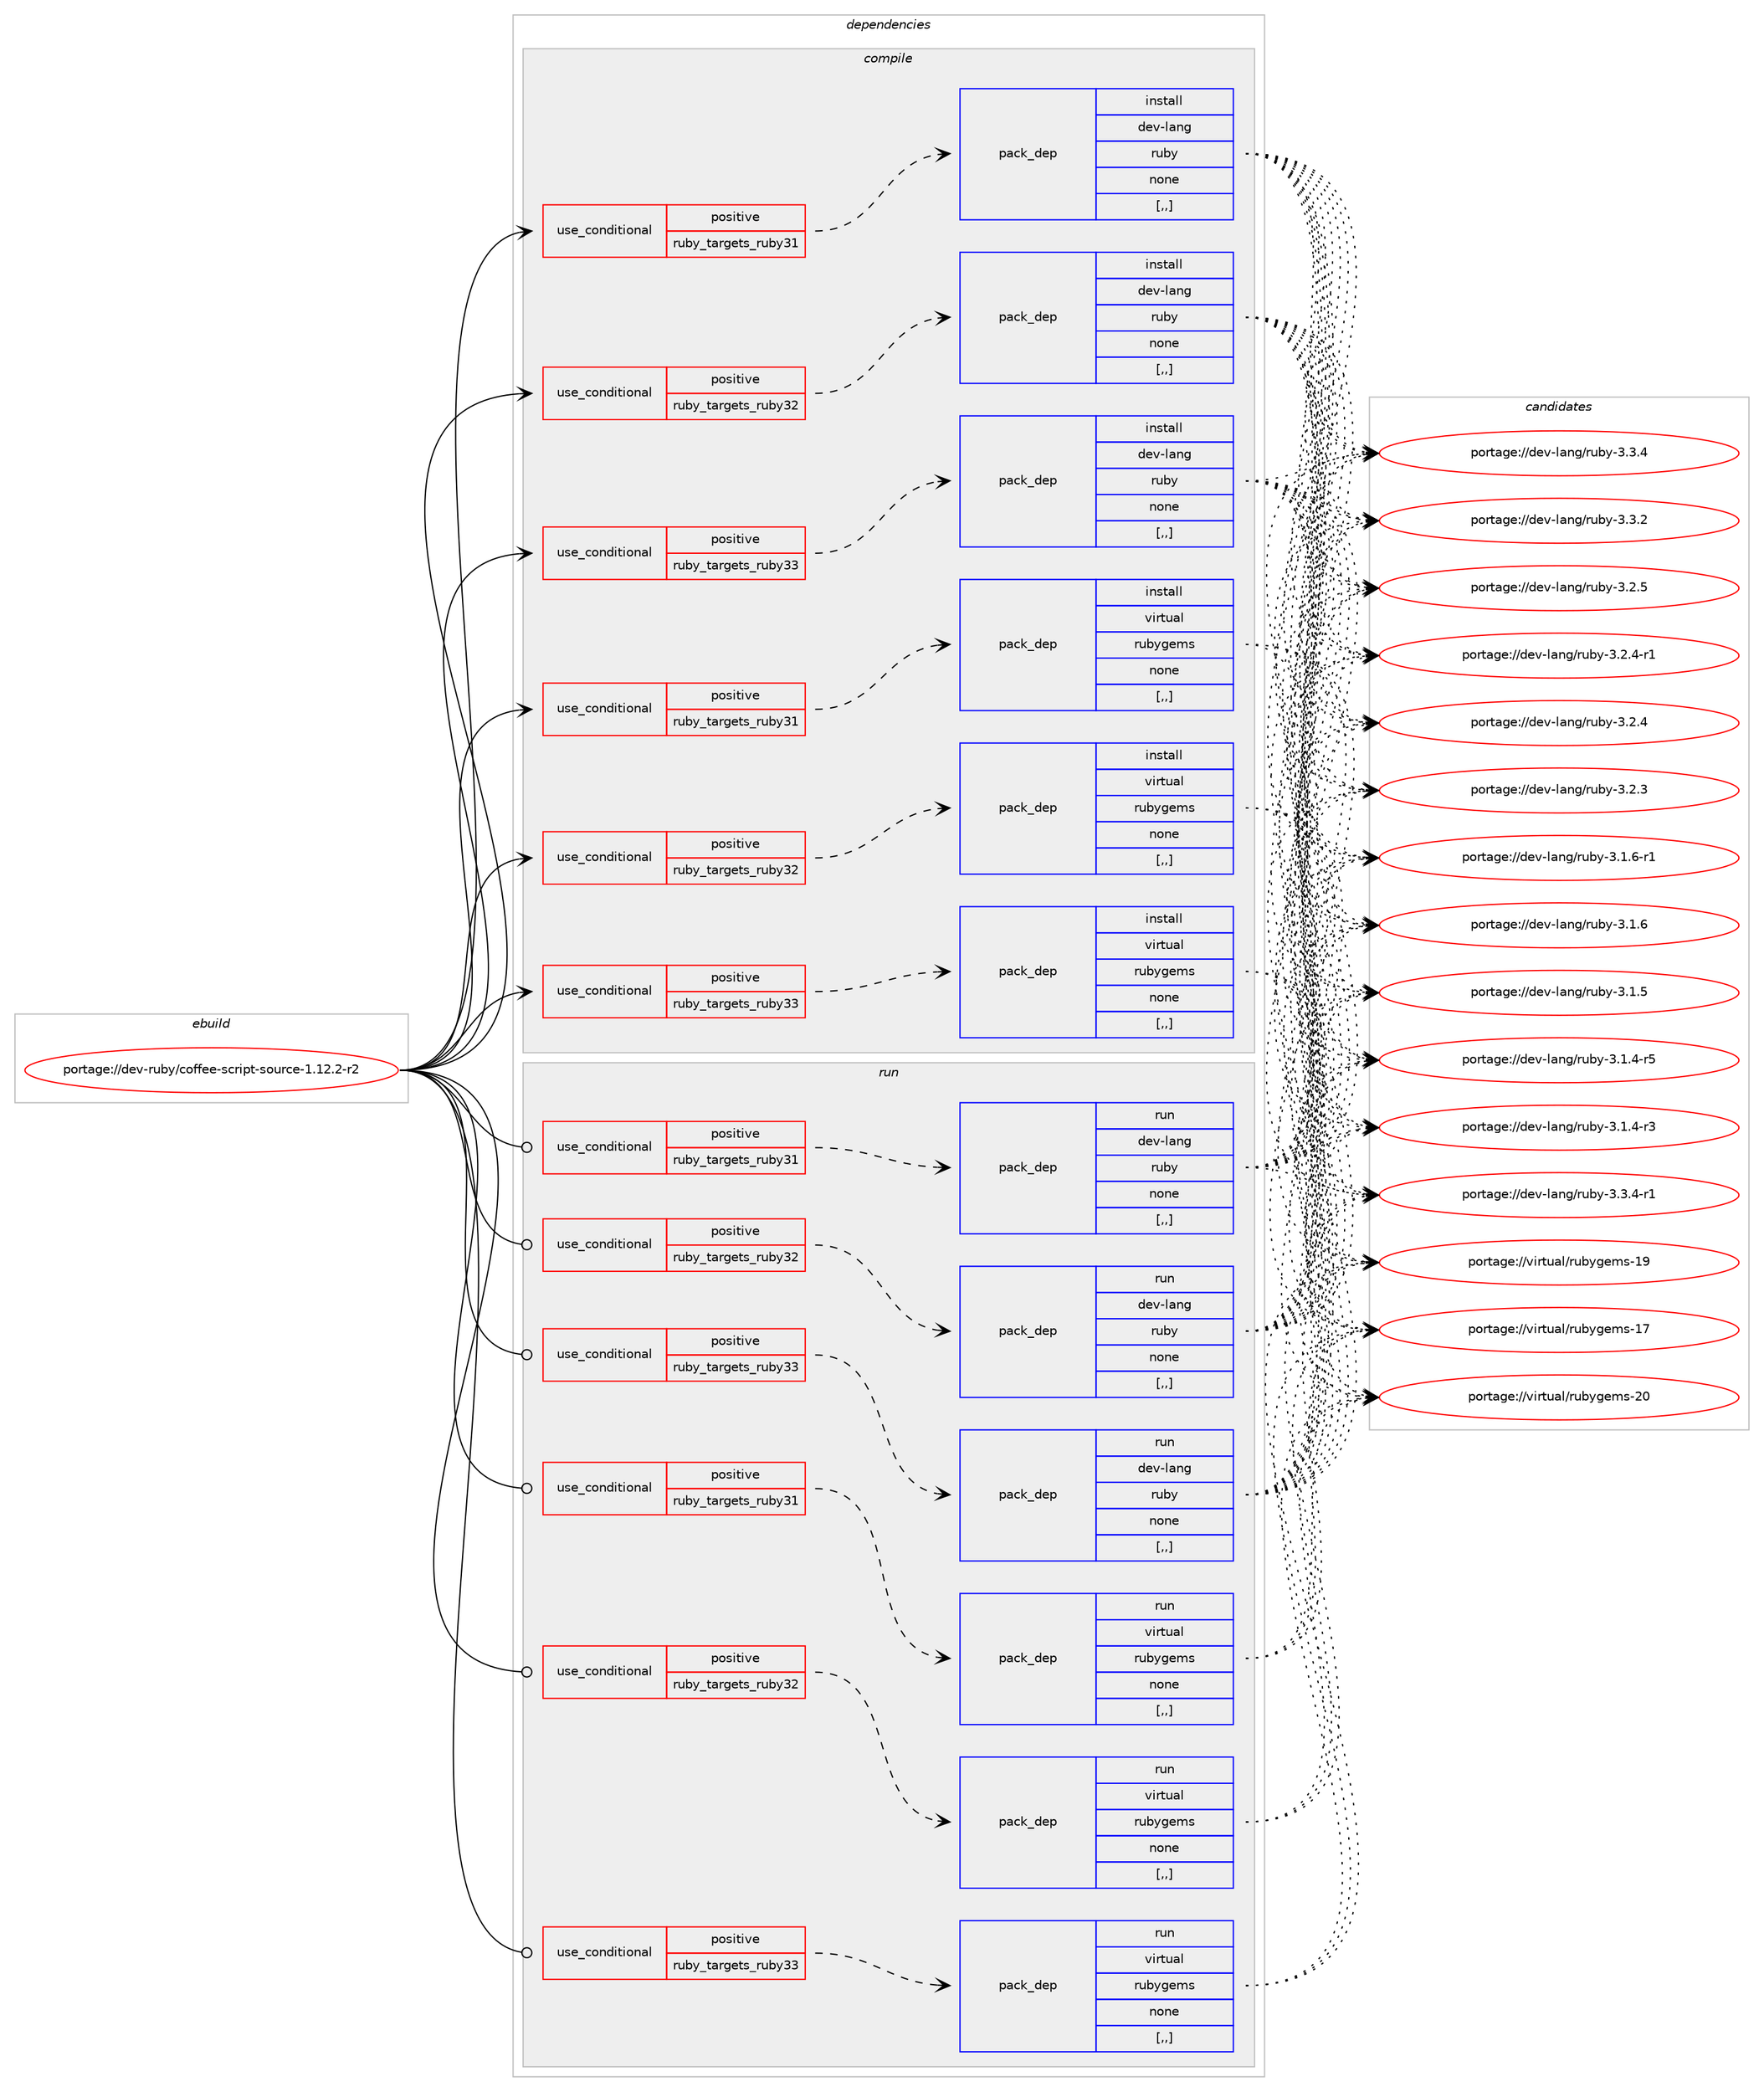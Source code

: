 digraph prolog {

# *************
# Graph options
# *************

newrank=true;
concentrate=true;
compound=true;
graph [rankdir=LR,fontname=Helvetica,fontsize=10,ranksep=1.5];#, ranksep=2.5, nodesep=0.2];
edge  [arrowhead=vee];
node  [fontname=Helvetica,fontsize=10];

# **********
# The ebuild
# **********

subgraph cluster_leftcol {
color=gray;
label=<<i>ebuild</i>>;
id [label="portage://dev-ruby/coffee-script-source-1.12.2-r2", color=red, width=4, href="../dev-ruby/coffee-script-source-1.12.2-r2.svg"];
}

# ****************
# The dependencies
# ****************

subgraph cluster_midcol {
color=gray;
label=<<i>dependencies</i>>;
subgraph cluster_compile {
fillcolor="#eeeeee";
style=filled;
label=<<i>compile</i>>;
subgraph cond45768 {
dependency179555 [label=<<TABLE BORDER="0" CELLBORDER="1" CELLSPACING="0" CELLPADDING="4"><TR><TD ROWSPAN="3" CELLPADDING="10">use_conditional</TD></TR><TR><TD>positive</TD></TR><TR><TD>ruby_targets_ruby31</TD></TR></TABLE>>, shape=none, color=red];
subgraph pack132494 {
dependency179556 [label=<<TABLE BORDER="0" CELLBORDER="1" CELLSPACING="0" CELLPADDING="4" WIDTH="220"><TR><TD ROWSPAN="6" CELLPADDING="30">pack_dep</TD></TR><TR><TD WIDTH="110">install</TD></TR><TR><TD>dev-lang</TD></TR><TR><TD>ruby</TD></TR><TR><TD>none</TD></TR><TR><TD>[,,]</TD></TR></TABLE>>, shape=none, color=blue];
}
dependency179555:e -> dependency179556:w [weight=20,style="dashed",arrowhead="vee"];
}
id:e -> dependency179555:w [weight=20,style="solid",arrowhead="vee"];
subgraph cond45769 {
dependency179557 [label=<<TABLE BORDER="0" CELLBORDER="1" CELLSPACING="0" CELLPADDING="4"><TR><TD ROWSPAN="3" CELLPADDING="10">use_conditional</TD></TR><TR><TD>positive</TD></TR><TR><TD>ruby_targets_ruby31</TD></TR></TABLE>>, shape=none, color=red];
subgraph pack132495 {
dependency179558 [label=<<TABLE BORDER="0" CELLBORDER="1" CELLSPACING="0" CELLPADDING="4" WIDTH="220"><TR><TD ROWSPAN="6" CELLPADDING="30">pack_dep</TD></TR><TR><TD WIDTH="110">install</TD></TR><TR><TD>virtual</TD></TR><TR><TD>rubygems</TD></TR><TR><TD>none</TD></TR><TR><TD>[,,]</TD></TR></TABLE>>, shape=none, color=blue];
}
dependency179557:e -> dependency179558:w [weight=20,style="dashed",arrowhead="vee"];
}
id:e -> dependency179557:w [weight=20,style="solid",arrowhead="vee"];
subgraph cond45770 {
dependency179559 [label=<<TABLE BORDER="0" CELLBORDER="1" CELLSPACING="0" CELLPADDING="4"><TR><TD ROWSPAN="3" CELLPADDING="10">use_conditional</TD></TR><TR><TD>positive</TD></TR><TR><TD>ruby_targets_ruby32</TD></TR></TABLE>>, shape=none, color=red];
subgraph pack132496 {
dependency179560 [label=<<TABLE BORDER="0" CELLBORDER="1" CELLSPACING="0" CELLPADDING="4" WIDTH="220"><TR><TD ROWSPAN="6" CELLPADDING="30">pack_dep</TD></TR><TR><TD WIDTH="110">install</TD></TR><TR><TD>dev-lang</TD></TR><TR><TD>ruby</TD></TR><TR><TD>none</TD></TR><TR><TD>[,,]</TD></TR></TABLE>>, shape=none, color=blue];
}
dependency179559:e -> dependency179560:w [weight=20,style="dashed",arrowhead="vee"];
}
id:e -> dependency179559:w [weight=20,style="solid",arrowhead="vee"];
subgraph cond45771 {
dependency179561 [label=<<TABLE BORDER="0" CELLBORDER="1" CELLSPACING="0" CELLPADDING="4"><TR><TD ROWSPAN="3" CELLPADDING="10">use_conditional</TD></TR><TR><TD>positive</TD></TR><TR><TD>ruby_targets_ruby32</TD></TR></TABLE>>, shape=none, color=red];
subgraph pack132497 {
dependency179562 [label=<<TABLE BORDER="0" CELLBORDER="1" CELLSPACING="0" CELLPADDING="4" WIDTH="220"><TR><TD ROWSPAN="6" CELLPADDING="30">pack_dep</TD></TR><TR><TD WIDTH="110">install</TD></TR><TR><TD>virtual</TD></TR><TR><TD>rubygems</TD></TR><TR><TD>none</TD></TR><TR><TD>[,,]</TD></TR></TABLE>>, shape=none, color=blue];
}
dependency179561:e -> dependency179562:w [weight=20,style="dashed",arrowhead="vee"];
}
id:e -> dependency179561:w [weight=20,style="solid",arrowhead="vee"];
subgraph cond45772 {
dependency179563 [label=<<TABLE BORDER="0" CELLBORDER="1" CELLSPACING="0" CELLPADDING="4"><TR><TD ROWSPAN="3" CELLPADDING="10">use_conditional</TD></TR><TR><TD>positive</TD></TR><TR><TD>ruby_targets_ruby33</TD></TR></TABLE>>, shape=none, color=red];
subgraph pack132498 {
dependency179564 [label=<<TABLE BORDER="0" CELLBORDER="1" CELLSPACING="0" CELLPADDING="4" WIDTH="220"><TR><TD ROWSPAN="6" CELLPADDING="30">pack_dep</TD></TR><TR><TD WIDTH="110">install</TD></TR><TR><TD>dev-lang</TD></TR><TR><TD>ruby</TD></TR><TR><TD>none</TD></TR><TR><TD>[,,]</TD></TR></TABLE>>, shape=none, color=blue];
}
dependency179563:e -> dependency179564:w [weight=20,style="dashed",arrowhead="vee"];
}
id:e -> dependency179563:w [weight=20,style="solid",arrowhead="vee"];
subgraph cond45773 {
dependency179565 [label=<<TABLE BORDER="0" CELLBORDER="1" CELLSPACING="0" CELLPADDING="4"><TR><TD ROWSPAN="3" CELLPADDING="10">use_conditional</TD></TR><TR><TD>positive</TD></TR><TR><TD>ruby_targets_ruby33</TD></TR></TABLE>>, shape=none, color=red];
subgraph pack132499 {
dependency179566 [label=<<TABLE BORDER="0" CELLBORDER="1" CELLSPACING="0" CELLPADDING="4" WIDTH="220"><TR><TD ROWSPAN="6" CELLPADDING="30">pack_dep</TD></TR><TR><TD WIDTH="110">install</TD></TR><TR><TD>virtual</TD></TR><TR><TD>rubygems</TD></TR><TR><TD>none</TD></TR><TR><TD>[,,]</TD></TR></TABLE>>, shape=none, color=blue];
}
dependency179565:e -> dependency179566:w [weight=20,style="dashed",arrowhead="vee"];
}
id:e -> dependency179565:w [weight=20,style="solid",arrowhead="vee"];
}
subgraph cluster_compileandrun {
fillcolor="#eeeeee";
style=filled;
label=<<i>compile and run</i>>;
}
subgraph cluster_run {
fillcolor="#eeeeee";
style=filled;
label=<<i>run</i>>;
subgraph cond45774 {
dependency179567 [label=<<TABLE BORDER="0" CELLBORDER="1" CELLSPACING="0" CELLPADDING="4"><TR><TD ROWSPAN="3" CELLPADDING="10">use_conditional</TD></TR><TR><TD>positive</TD></TR><TR><TD>ruby_targets_ruby31</TD></TR></TABLE>>, shape=none, color=red];
subgraph pack132500 {
dependency179568 [label=<<TABLE BORDER="0" CELLBORDER="1" CELLSPACING="0" CELLPADDING="4" WIDTH="220"><TR><TD ROWSPAN="6" CELLPADDING="30">pack_dep</TD></TR><TR><TD WIDTH="110">run</TD></TR><TR><TD>dev-lang</TD></TR><TR><TD>ruby</TD></TR><TR><TD>none</TD></TR><TR><TD>[,,]</TD></TR></TABLE>>, shape=none, color=blue];
}
dependency179567:e -> dependency179568:w [weight=20,style="dashed",arrowhead="vee"];
}
id:e -> dependency179567:w [weight=20,style="solid",arrowhead="odot"];
subgraph cond45775 {
dependency179569 [label=<<TABLE BORDER="0" CELLBORDER="1" CELLSPACING="0" CELLPADDING="4"><TR><TD ROWSPAN="3" CELLPADDING="10">use_conditional</TD></TR><TR><TD>positive</TD></TR><TR><TD>ruby_targets_ruby31</TD></TR></TABLE>>, shape=none, color=red];
subgraph pack132501 {
dependency179570 [label=<<TABLE BORDER="0" CELLBORDER="1" CELLSPACING="0" CELLPADDING="4" WIDTH="220"><TR><TD ROWSPAN="6" CELLPADDING="30">pack_dep</TD></TR><TR><TD WIDTH="110">run</TD></TR><TR><TD>virtual</TD></TR><TR><TD>rubygems</TD></TR><TR><TD>none</TD></TR><TR><TD>[,,]</TD></TR></TABLE>>, shape=none, color=blue];
}
dependency179569:e -> dependency179570:w [weight=20,style="dashed",arrowhead="vee"];
}
id:e -> dependency179569:w [weight=20,style="solid",arrowhead="odot"];
subgraph cond45776 {
dependency179571 [label=<<TABLE BORDER="0" CELLBORDER="1" CELLSPACING="0" CELLPADDING="4"><TR><TD ROWSPAN="3" CELLPADDING="10">use_conditional</TD></TR><TR><TD>positive</TD></TR><TR><TD>ruby_targets_ruby32</TD></TR></TABLE>>, shape=none, color=red];
subgraph pack132502 {
dependency179572 [label=<<TABLE BORDER="0" CELLBORDER="1" CELLSPACING="0" CELLPADDING="4" WIDTH="220"><TR><TD ROWSPAN="6" CELLPADDING="30">pack_dep</TD></TR><TR><TD WIDTH="110">run</TD></TR><TR><TD>dev-lang</TD></TR><TR><TD>ruby</TD></TR><TR><TD>none</TD></TR><TR><TD>[,,]</TD></TR></TABLE>>, shape=none, color=blue];
}
dependency179571:e -> dependency179572:w [weight=20,style="dashed",arrowhead="vee"];
}
id:e -> dependency179571:w [weight=20,style="solid",arrowhead="odot"];
subgraph cond45777 {
dependency179573 [label=<<TABLE BORDER="0" CELLBORDER="1" CELLSPACING="0" CELLPADDING="4"><TR><TD ROWSPAN="3" CELLPADDING="10">use_conditional</TD></TR><TR><TD>positive</TD></TR><TR><TD>ruby_targets_ruby32</TD></TR></TABLE>>, shape=none, color=red];
subgraph pack132503 {
dependency179574 [label=<<TABLE BORDER="0" CELLBORDER="1" CELLSPACING="0" CELLPADDING="4" WIDTH="220"><TR><TD ROWSPAN="6" CELLPADDING="30">pack_dep</TD></TR><TR><TD WIDTH="110">run</TD></TR><TR><TD>virtual</TD></TR><TR><TD>rubygems</TD></TR><TR><TD>none</TD></TR><TR><TD>[,,]</TD></TR></TABLE>>, shape=none, color=blue];
}
dependency179573:e -> dependency179574:w [weight=20,style="dashed",arrowhead="vee"];
}
id:e -> dependency179573:w [weight=20,style="solid",arrowhead="odot"];
subgraph cond45778 {
dependency179575 [label=<<TABLE BORDER="0" CELLBORDER="1" CELLSPACING="0" CELLPADDING="4"><TR><TD ROWSPAN="3" CELLPADDING="10">use_conditional</TD></TR><TR><TD>positive</TD></TR><TR><TD>ruby_targets_ruby33</TD></TR></TABLE>>, shape=none, color=red];
subgraph pack132504 {
dependency179576 [label=<<TABLE BORDER="0" CELLBORDER="1" CELLSPACING="0" CELLPADDING="4" WIDTH="220"><TR><TD ROWSPAN="6" CELLPADDING="30">pack_dep</TD></TR><TR><TD WIDTH="110">run</TD></TR><TR><TD>dev-lang</TD></TR><TR><TD>ruby</TD></TR><TR><TD>none</TD></TR><TR><TD>[,,]</TD></TR></TABLE>>, shape=none, color=blue];
}
dependency179575:e -> dependency179576:w [weight=20,style="dashed",arrowhead="vee"];
}
id:e -> dependency179575:w [weight=20,style="solid",arrowhead="odot"];
subgraph cond45779 {
dependency179577 [label=<<TABLE BORDER="0" CELLBORDER="1" CELLSPACING="0" CELLPADDING="4"><TR><TD ROWSPAN="3" CELLPADDING="10">use_conditional</TD></TR><TR><TD>positive</TD></TR><TR><TD>ruby_targets_ruby33</TD></TR></TABLE>>, shape=none, color=red];
subgraph pack132505 {
dependency179578 [label=<<TABLE BORDER="0" CELLBORDER="1" CELLSPACING="0" CELLPADDING="4" WIDTH="220"><TR><TD ROWSPAN="6" CELLPADDING="30">pack_dep</TD></TR><TR><TD WIDTH="110">run</TD></TR><TR><TD>virtual</TD></TR><TR><TD>rubygems</TD></TR><TR><TD>none</TD></TR><TR><TD>[,,]</TD></TR></TABLE>>, shape=none, color=blue];
}
dependency179577:e -> dependency179578:w [weight=20,style="dashed",arrowhead="vee"];
}
id:e -> dependency179577:w [weight=20,style="solid",arrowhead="odot"];
}
}

# **************
# The candidates
# **************

subgraph cluster_choices {
rank=same;
color=gray;
label=<<i>candidates</i>>;

subgraph choice132494 {
color=black;
nodesep=1;
choice100101118451089711010347114117981214551465146524511449 [label="portage://dev-lang/ruby-3.3.4-r1", color=red, width=4,href="../dev-lang/ruby-3.3.4-r1.svg"];
choice10010111845108971101034711411798121455146514652 [label="portage://dev-lang/ruby-3.3.4", color=red, width=4,href="../dev-lang/ruby-3.3.4.svg"];
choice10010111845108971101034711411798121455146514650 [label="portage://dev-lang/ruby-3.3.2", color=red, width=4,href="../dev-lang/ruby-3.3.2.svg"];
choice10010111845108971101034711411798121455146504653 [label="portage://dev-lang/ruby-3.2.5", color=red, width=4,href="../dev-lang/ruby-3.2.5.svg"];
choice100101118451089711010347114117981214551465046524511449 [label="portage://dev-lang/ruby-3.2.4-r1", color=red, width=4,href="../dev-lang/ruby-3.2.4-r1.svg"];
choice10010111845108971101034711411798121455146504652 [label="portage://dev-lang/ruby-3.2.4", color=red, width=4,href="../dev-lang/ruby-3.2.4.svg"];
choice10010111845108971101034711411798121455146504651 [label="portage://dev-lang/ruby-3.2.3", color=red, width=4,href="../dev-lang/ruby-3.2.3.svg"];
choice100101118451089711010347114117981214551464946544511449 [label="portage://dev-lang/ruby-3.1.6-r1", color=red, width=4,href="../dev-lang/ruby-3.1.6-r1.svg"];
choice10010111845108971101034711411798121455146494654 [label="portage://dev-lang/ruby-3.1.6", color=red, width=4,href="../dev-lang/ruby-3.1.6.svg"];
choice10010111845108971101034711411798121455146494653 [label="portage://dev-lang/ruby-3.1.5", color=red, width=4,href="../dev-lang/ruby-3.1.5.svg"];
choice100101118451089711010347114117981214551464946524511453 [label="portage://dev-lang/ruby-3.1.4-r5", color=red, width=4,href="../dev-lang/ruby-3.1.4-r5.svg"];
choice100101118451089711010347114117981214551464946524511451 [label="portage://dev-lang/ruby-3.1.4-r3", color=red, width=4,href="../dev-lang/ruby-3.1.4-r3.svg"];
dependency179556:e -> choice100101118451089711010347114117981214551465146524511449:w [style=dotted,weight="100"];
dependency179556:e -> choice10010111845108971101034711411798121455146514652:w [style=dotted,weight="100"];
dependency179556:e -> choice10010111845108971101034711411798121455146514650:w [style=dotted,weight="100"];
dependency179556:e -> choice10010111845108971101034711411798121455146504653:w [style=dotted,weight="100"];
dependency179556:e -> choice100101118451089711010347114117981214551465046524511449:w [style=dotted,weight="100"];
dependency179556:e -> choice10010111845108971101034711411798121455146504652:w [style=dotted,weight="100"];
dependency179556:e -> choice10010111845108971101034711411798121455146504651:w [style=dotted,weight="100"];
dependency179556:e -> choice100101118451089711010347114117981214551464946544511449:w [style=dotted,weight="100"];
dependency179556:e -> choice10010111845108971101034711411798121455146494654:w [style=dotted,weight="100"];
dependency179556:e -> choice10010111845108971101034711411798121455146494653:w [style=dotted,weight="100"];
dependency179556:e -> choice100101118451089711010347114117981214551464946524511453:w [style=dotted,weight="100"];
dependency179556:e -> choice100101118451089711010347114117981214551464946524511451:w [style=dotted,weight="100"];
}
subgraph choice132495 {
color=black;
nodesep=1;
choice118105114116117971084711411798121103101109115455048 [label="portage://virtual/rubygems-20", color=red, width=4,href="../virtual/rubygems-20.svg"];
choice118105114116117971084711411798121103101109115454957 [label="portage://virtual/rubygems-19", color=red, width=4,href="../virtual/rubygems-19.svg"];
choice118105114116117971084711411798121103101109115454955 [label="portage://virtual/rubygems-17", color=red, width=4,href="../virtual/rubygems-17.svg"];
dependency179558:e -> choice118105114116117971084711411798121103101109115455048:w [style=dotted,weight="100"];
dependency179558:e -> choice118105114116117971084711411798121103101109115454957:w [style=dotted,weight="100"];
dependency179558:e -> choice118105114116117971084711411798121103101109115454955:w [style=dotted,weight="100"];
}
subgraph choice132496 {
color=black;
nodesep=1;
choice100101118451089711010347114117981214551465146524511449 [label="portage://dev-lang/ruby-3.3.4-r1", color=red, width=4,href="../dev-lang/ruby-3.3.4-r1.svg"];
choice10010111845108971101034711411798121455146514652 [label="portage://dev-lang/ruby-3.3.4", color=red, width=4,href="../dev-lang/ruby-3.3.4.svg"];
choice10010111845108971101034711411798121455146514650 [label="portage://dev-lang/ruby-3.3.2", color=red, width=4,href="../dev-lang/ruby-3.3.2.svg"];
choice10010111845108971101034711411798121455146504653 [label="portage://dev-lang/ruby-3.2.5", color=red, width=4,href="../dev-lang/ruby-3.2.5.svg"];
choice100101118451089711010347114117981214551465046524511449 [label="portage://dev-lang/ruby-3.2.4-r1", color=red, width=4,href="../dev-lang/ruby-3.2.4-r1.svg"];
choice10010111845108971101034711411798121455146504652 [label="portage://dev-lang/ruby-3.2.4", color=red, width=4,href="../dev-lang/ruby-3.2.4.svg"];
choice10010111845108971101034711411798121455146504651 [label="portage://dev-lang/ruby-3.2.3", color=red, width=4,href="../dev-lang/ruby-3.2.3.svg"];
choice100101118451089711010347114117981214551464946544511449 [label="portage://dev-lang/ruby-3.1.6-r1", color=red, width=4,href="../dev-lang/ruby-3.1.6-r1.svg"];
choice10010111845108971101034711411798121455146494654 [label="portage://dev-lang/ruby-3.1.6", color=red, width=4,href="../dev-lang/ruby-3.1.6.svg"];
choice10010111845108971101034711411798121455146494653 [label="portage://dev-lang/ruby-3.1.5", color=red, width=4,href="../dev-lang/ruby-3.1.5.svg"];
choice100101118451089711010347114117981214551464946524511453 [label="portage://dev-lang/ruby-3.1.4-r5", color=red, width=4,href="../dev-lang/ruby-3.1.4-r5.svg"];
choice100101118451089711010347114117981214551464946524511451 [label="portage://dev-lang/ruby-3.1.4-r3", color=red, width=4,href="../dev-lang/ruby-3.1.4-r3.svg"];
dependency179560:e -> choice100101118451089711010347114117981214551465146524511449:w [style=dotted,weight="100"];
dependency179560:e -> choice10010111845108971101034711411798121455146514652:w [style=dotted,weight="100"];
dependency179560:e -> choice10010111845108971101034711411798121455146514650:w [style=dotted,weight="100"];
dependency179560:e -> choice10010111845108971101034711411798121455146504653:w [style=dotted,weight="100"];
dependency179560:e -> choice100101118451089711010347114117981214551465046524511449:w [style=dotted,weight="100"];
dependency179560:e -> choice10010111845108971101034711411798121455146504652:w [style=dotted,weight="100"];
dependency179560:e -> choice10010111845108971101034711411798121455146504651:w [style=dotted,weight="100"];
dependency179560:e -> choice100101118451089711010347114117981214551464946544511449:w [style=dotted,weight="100"];
dependency179560:e -> choice10010111845108971101034711411798121455146494654:w [style=dotted,weight="100"];
dependency179560:e -> choice10010111845108971101034711411798121455146494653:w [style=dotted,weight="100"];
dependency179560:e -> choice100101118451089711010347114117981214551464946524511453:w [style=dotted,weight="100"];
dependency179560:e -> choice100101118451089711010347114117981214551464946524511451:w [style=dotted,weight="100"];
}
subgraph choice132497 {
color=black;
nodesep=1;
choice118105114116117971084711411798121103101109115455048 [label="portage://virtual/rubygems-20", color=red, width=4,href="../virtual/rubygems-20.svg"];
choice118105114116117971084711411798121103101109115454957 [label="portage://virtual/rubygems-19", color=red, width=4,href="../virtual/rubygems-19.svg"];
choice118105114116117971084711411798121103101109115454955 [label="portage://virtual/rubygems-17", color=red, width=4,href="../virtual/rubygems-17.svg"];
dependency179562:e -> choice118105114116117971084711411798121103101109115455048:w [style=dotted,weight="100"];
dependency179562:e -> choice118105114116117971084711411798121103101109115454957:w [style=dotted,weight="100"];
dependency179562:e -> choice118105114116117971084711411798121103101109115454955:w [style=dotted,weight="100"];
}
subgraph choice132498 {
color=black;
nodesep=1;
choice100101118451089711010347114117981214551465146524511449 [label="portage://dev-lang/ruby-3.3.4-r1", color=red, width=4,href="../dev-lang/ruby-3.3.4-r1.svg"];
choice10010111845108971101034711411798121455146514652 [label="portage://dev-lang/ruby-3.3.4", color=red, width=4,href="../dev-lang/ruby-3.3.4.svg"];
choice10010111845108971101034711411798121455146514650 [label="portage://dev-lang/ruby-3.3.2", color=red, width=4,href="../dev-lang/ruby-3.3.2.svg"];
choice10010111845108971101034711411798121455146504653 [label="portage://dev-lang/ruby-3.2.5", color=red, width=4,href="../dev-lang/ruby-3.2.5.svg"];
choice100101118451089711010347114117981214551465046524511449 [label="portage://dev-lang/ruby-3.2.4-r1", color=red, width=4,href="../dev-lang/ruby-3.2.4-r1.svg"];
choice10010111845108971101034711411798121455146504652 [label="portage://dev-lang/ruby-3.2.4", color=red, width=4,href="../dev-lang/ruby-3.2.4.svg"];
choice10010111845108971101034711411798121455146504651 [label="portage://dev-lang/ruby-3.2.3", color=red, width=4,href="../dev-lang/ruby-3.2.3.svg"];
choice100101118451089711010347114117981214551464946544511449 [label="portage://dev-lang/ruby-3.1.6-r1", color=red, width=4,href="../dev-lang/ruby-3.1.6-r1.svg"];
choice10010111845108971101034711411798121455146494654 [label="portage://dev-lang/ruby-3.1.6", color=red, width=4,href="../dev-lang/ruby-3.1.6.svg"];
choice10010111845108971101034711411798121455146494653 [label="portage://dev-lang/ruby-3.1.5", color=red, width=4,href="../dev-lang/ruby-3.1.5.svg"];
choice100101118451089711010347114117981214551464946524511453 [label="portage://dev-lang/ruby-3.1.4-r5", color=red, width=4,href="../dev-lang/ruby-3.1.4-r5.svg"];
choice100101118451089711010347114117981214551464946524511451 [label="portage://dev-lang/ruby-3.1.4-r3", color=red, width=4,href="../dev-lang/ruby-3.1.4-r3.svg"];
dependency179564:e -> choice100101118451089711010347114117981214551465146524511449:w [style=dotted,weight="100"];
dependency179564:e -> choice10010111845108971101034711411798121455146514652:w [style=dotted,weight="100"];
dependency179564:e -> choice10010111845108971101034711411798121455146514650:w [style=dotted,weight="100"];
dependency179564:e -> choice10010111845108971101034711411798121455146504653:w [style=dotted,weight="100"];
dependency179564:e -> choice100101118451089711010347114117981214551465046524511449:w [style=dotted,weight="100"];
dependency179564:e -> choice10010111845108971101034711411798121455146504652:w [style=dotted,weight="100"];
dependency179564:e -> choice10010111845108971101034711411798121455146504651:w [style=dotted,weight="100"];
dependency179564:e -> choice100101118451089711010347114117981214551464946544511449:w [style=dotted,weight="100"];
dependency179564:e -> choice10010111845108971101034711411798121455146494654:w [style=dotted,weight="100"];
dependency179564:e -> choice10010111845108971101034711411798121455146494653:w [style=dotted,weight="100"];
dependency179564:e -> choice100101118451089711010347114117981214551464946524511453:w [style=dotted,weight="100"];
dependency179564:e -> choice100101118451089711010347114117981214551464946524511451:w [style=dotted,weight="100"];
}
subgraph choice132499 {
color=black;
nodesep=1;
choice118105114116117971084711411798121103101109115455048 [label="portage://virtual/rubygems-20", color=red, width=4,href="../virtual/rubygems-20.svg"];
choice118105114116117971084711411798121103101109115454957 [label="portage://virtual/rubygems-19", color=red, width=4,href="../virtual/rubygems-19.svg"];
choice118105114116117971084711411798121103101109115454955 [label="portage://virtual/rubygems-17", color=red, width=4,href="../virtual/rubygems-17.svg"];
dependency179566:e -> choice118105114116117971084711411798121103101109115455048:w [style=dotted,weight="100"];
dependency179566:e -> choice118105114116117971084711411798121103101109115454957:w [style=dotted,weight="100"];
dependency179566:e -> choice118105114116117971084711411798121103101109115454955:w [style=dotted,weight="100"];
}
subgraph choice132500 {
color=black;
nodesep=1;
choice100101118451089711010347114117981214551465146524511449 [label="portage://dev-lang/ruby-3.3.4-r1", color=red, width=4,href="../dev-lang/ruby-3.3.4-r1.svg"];
choice10010111845108971101034711411798121455146514652 [label="portage://dev-lang/ruby-3.3.4", color=red, width=4,href="../dev-lang/ruby-3.3.4.svg"];
choice10010111845108971101034711411798121455146514650 [label="portage://dev-lang/ruby-3.3.2", color=red, width=4,href="../dev-lang/ruby-3.3.2.svg"];
choice10010111845108971101034711411798121455146504653 [label="portage://dev-lang/ruby-3.2.5", color=red, width=4,href="../dev-lang/ruby-3.2.5.svg"];
choice100101118451089711010347114117981214551465046524511449 [label="portage://dev-lang/ruby-3.2.4-r1", color=red, width=4,href="../dev-lang/ruby-3.2.4-r1.svg"];
choice10010111845108971101034711411798121455146504652 [label="portage://dev-lang/ruby-3.2.4", color=red, width=4,href="../dev-lang/ruby-3.2.4.svg"];
choice10010111845108971101034711411798121455146504651 [label="portage://dev-lang/ruby-3.2.3", color=red, width=4,href="../dev-lang/ruby-3.2.3.svg"];
choice100101118451089711010347114117981214551464946544511449 [label="portage://dev-lang/ruby-3.1.6-r1", color=red, width=4,href="../dev-lang/ruby-3.1.6-r1.svg"];
choice10010111845108971101034711411798121455146494654 [label="portage://dev-lang/ruby-3.1.6", color=red, width=4,href="../dev-lang/ruby-3.1.6.svg"];
choice10010111845108971101034711411798121455146494653 [label="portage://dev-lang/ruby-3.1.5", color=red, width=4,href="../dev-lang/ruby-3.1.5.svg"];
choice100101118451089711010347114117981214551464946524511453 [label="portage://dev-lang/ruby-3.1.4-r5", color=red, width=4,href="../dev-lang/ruby-3.1.4-r5.svg"];
choice100101118451089711010347114117981214551464946524511451 [label="portage://dev-lang/ruby-3.1.4-r3", color=red, width=4,href="../dev-lang/ruby-3.1.4-r3.svg"];
dependency179568:e -> choice100101118451089711010347114117981214551465146524511449:w [style=dotted,weight="100"];
dependency179568:e -> choice10010111845108971101034711411798121455146514652:w [style=dotted,weight="100"];
dependency179568:e -> choice10010111845108971101034711411798121455146514650:w [style=dotted,weight="100"];
dependency179568:e -> choice10010111845108971101034711411798121455146504653:w [style=dotted,weight="100"];
dependency179568:e -> choice100101118451089711010347114117981214551465046524511449:w [style=dotted,weight="100"];
dependency179568:e -> choice10010111845108971101034711411798121455146504652:w [style=dotted,weight="100"];
dependency179568:e -> choice10010111845108971101034711411798121455146504651:w [style=dotted,weight="100"];
dependency179568:e -> choice100101118451089711010347114117981214551464946544511449:w [style=dotted,weight="100"];
dependency179568:e -> choice10010111845108971101034711411798121455146494654:w [style=dotted,weight="100"];
dependency179568:e -> choice10010111845108971101034711411798121455146494653:w [style=dotted,weight="100"];
dependency179568:e -> choice100101118451089711010347114117981214551464946524511453:w [style=dotted,weight="100"];
dependency179568:e -> choice100101118451089711010347114117981214551464946524511451:w [style=dotted,weight="100"];
}
subgraph choice132501 {
color=black;
nodesep=1;
choice118105114116117971084711411798121103101109115455048 [label="portage://virtual/rubygems-20", color=red, width=4,href="../virtual/rubygems-20.svg"];
choice118105114116117971084711411798121103101109115454957 [label="portage://virtual/rubygems-19", color=red, width=4,href="../virtual/rubygems-19.svg"];
choice118105114116117971084711411798121103101109115454955 [label="portage://virtual/rubygems-17", color=red, width=4,href="../virtual/rubygems-17.svg"];
dependency179570:e -> choice118105114116117971084711411798121103101109115455048:w [style=dotted,weight="100"];
dependency179570:e -> choice118105114116117971084711411798121103101109115454957:w [style=dotted,weight="100"];
dependency179570:e -> choice118105114116117971084711411798121103101109115454955:w [style=dotted,weight="100"];
}
subgraph choice132502 {
color=black;
nodesep=1;
choice100101118451089711010347114117981214551465146524511449 [label="portage://dev-lang/ruby-3.3.4-r1", color=red, width=4,href="../dev-lang/ruby-3.3.4-r1.svg"];
choice10010111845108971101034711411798121455146514652 [label="portage://dev-lang/ruby-3.3.4", color=red, width=4,href="../dev-lang/ruby-3.3.4.svg"];
choice10010111845108971101034711411798121455146514650 [label="portage://dev-lang/ruby-3.3.2", color=red, width=4,href="../dev-lang/ruby-3.3.2.svg"];
choice10010111845108971101034711411798121455146504653 [label="portage://dev-lang/ruby-3.2.5", color=red, width=4,href="../dev-lang/ruby-3.2.5.svg"];
choice100101118451089711010347114117981214551465046524511449 [label="portage://dev-lang/ruby-3.2.4-r1", color=red, width=4,href="../dev-lang/ruby-3.2.4-r1.svg"];
choice10010111845108971101034711411798121455146504652 [label="portage://dev-lang/ruby-3.2.4", color=red, width=4,href="../dev-lang/ruby-3.2.4.svg"];
choice10010111845108971101034711411798121455146504651 [label="portage://dev-lang/ruby-3.2.3", color=red, width=4,href="../dev-lang/ruby-3.2.3.svg"];
choice100101118451089711010347114117981214551464946544511449 [label="portage://dev-lang/ruby-3.1.6-r1", color=red, width=4,href="../dev-lang/ruby-3.1.6-r1.svg"];
choice10010111845108971101034711411798121455146494654 [label="portage://dev-lang/ruby-3.1.6", color=red, width=4,href="../dev-lang/ruby-3.1.6.svg"];
choice10010111845108971101034711411798121455146494653 [label="portage://dev-lang/ruby-3.1.5", color=red, width=4,href="../dev-lang/ruby-3.1.5.svg"];
choice100101118451089711010347114117981214551464946524511453 [label="portage://dev-lang/ruby-3.1.4-r5", color=red, width=4,href="../dev-lang/ruby-3.1.4-r5.svg"];
choice100101118451089711010347114117981214551464946524511451 [label="portage://dev-lang/ruby-3.1.4-r3", color=red, width=4,href="../dev-lang/ruby-3.1.4-r3.svg"];
dependency179572:e -> choice100101118451089711010347114117981214551465146524511449:w [style=dotted,weight="100"];
dependency179572:e -> choice10010111845108971101034711411798121455146514652:w [style=dotted,weight="100"];
dependency179572:e -> choice10010111845108971101034711411798121455146514650:w [style=dotted,weight="100"];
dependency179572:e -> choice10010111845108971101034711411798121455146504653:w [style=dotted,weight="100"];
dependency179572:e -> choice100101118451089711010347114117981214551465046524511449:w [style=dotted,weight="100"];
dependency179572:e -> choice10010111845108971101034711411798121455146504652:w [style=dotted,weight="100"];
dependency179572:e -> choice10010111845108971101034711411798121455146504651:w [style=dotted,weight="100"];
dependency179572:e -> choice100101118451089711010347114117981214551464946544511449:w [style=dotted,weight="100"];
dependency179572:e -> choice10010111845108971101034711411798121455146494654:w [style=dotted,weight="100"];
dependency179572:e -> choice10010111845108971101034711411798121455146494653:w [style=dotted,weight="100"];
dependency179572:e -> choice100101118451089711010347114117981214551464946524511453:w [style=dotted,weight="100"];
dependency179572:e -> choice100101118451089711010347114117981214551464946524511451:w [style=dotted,weight="100"];
}
subgraph choice132503 {
color=black;
nodesep=1;
choice118105114116117971084711411798121103101109115455048 [label="portage://virtual/rubygems-20", color=red, width=4,href="../virtual/rubygems-20.svg"];
choice118105114116117971084711411798121103101109115454957 [label="portage://virtual/rubygems-19", color=red, width=4,href="../virtual/rubygems-19.svg"];
choice118105114116117971084711411798121103101109115454955 [label="portage://virtual/rubygems-17", color=red, width=4,href="../virtual/rubygems-17.svg"];
dependency179574:e -> choice118105114116117971084711411798121103101109115455048:w [style=dotted,weight="100"];
dependency179574:e -> choice118105114116117971084711411798121103101109115454957:w [style=dotted,weight="100"];
dependency179574:e -> choice118105114116117971084711411798121103101109115454955:w [style=dotted,weight="100"];
}
subgraph choice132504 {
color=black;
nodesep=1;
choice100101118451089711010347114117981214551465146524511449 [label="portage://dev-lang/ruby-3.3.4-r1", color=red, width=4,href="../dev-lang/ruby-3.3.4-r1.svg"];
choice10010111845108971101034711411798121455146514652 [label="portage://dev-lang/ruby-3.3.4", color=red, width=4,href="../dev-lang/ruby-3.3.4.svg"];
choice10010111845108971101034711411798121455146514650 [label="portage://dev-lang/ruby-3.3.2", color=red, width=4,href="../dev-lang/ruby-3.3.2.svg"];
choice10010111845108971101034711411798121455146504653 [label="portage://dev-lang/ruby-3.2.5", color=red, width=4,href="../dev-lang/ruby-3.2.5.svg"];
choice100101118451089711010347114117981214551465046524511449 [label="portage://dev-lang/ruby-3.2.4-r1", color=red, width=4,href="../dev-lang/ruby-3.2.4-r1.svg"];
choice10010111845108971101034711411798121455146504652 [label="portage://dev-lang/ruby-3.2.4", color=red, width=4,href="../dev-lang/ruby-3.2.4.svg"];
choice10010111845108971101034711411798121455146504651 [label="portage://dev-lang/ruby-3.2.3", color=red, width=4,href="../dev-lang/ruby-3.2.3.svg"];
choice100101118451089711010347114117981214551464946544511449 [label="portage://dev-lang/ruby-3.1.6-r1", color=red, width=4,href="../dev-lang/ruby-3.1.6-r1.svg"];
choice10010111845108971101034711411798121455146494654 [label="portage://dev-lang/ruby-3.1.6", color=red, width=4,href="../dev-lang/ruby-3.1.6.svg"];
choice10010111845108971101034711411798121455146494653 [label="portage://dev-lang/ruby-3.1.5", color=red, width=4,href="../dev-lang/ruby-3.1.5.svg"];
choice100101118451089711010347114117981214551464946524511453 [label="portage://dev-lang/ruby-3.1.4-r5", color=red, width=4,href="../dev-lang/ruby-3.1.4-r5.svg"];
choice100101118451089711010347114117981214551464946524511451 [label="portage://dev-lang/ruby-3.1.4-r3", color=red, width=4,href="../dev-lang/ruby-3.1.4-r3.svg"];
dependency179576:e -> choice100101118451089711010347114117981214551465146524511449:w [style=dotted,weight="100"];
dependency179576:e -> choice10010111845108971101034711411798121455146514652:w [style=dotted,weight="100"];
dependency179576:e -> choice10010111845108971101034711411798121455146514650:w [style=dotted,weight="100"];
dependency179576:e -> choice10010111845108971101034711411798121455146504653:w [style=dotted,weight="100"];
dependency179576:e -> choice100101118451089711010347114117981214551465046524511449:w [style=dotted,weight="100"];
dependency179576:e -> choice10010111845108971101034711411798121455146504652:w [style=dotted,weight="100"];
dependency179576:e -> choice10010111845108971101034711411798121455146504651:w [style=dotted,weight="100"];
dependency179576:e -> choice100101118451089711010347114117981214551464946544511449:w [style=dotted,weight="100"];
dependency179576:e -> choice10010111845108971101034711411798121455146494654:w [style=dotted,weight="100"];
dependency179576:e -> choice10010111845108971101034711411798121455146494653:w [style=dotted,weight="100"];
dependency179576:e -> choice100101118451089711010347114117981214551464946524511453:w [style=dotted,weight="100"];
dependency179576:e -> choice100101118451089711010347114117981214551464946524511451:w [style=dotted,weight="100"];
}
subgraph choice132505 {
color=black;
nodesep=1;
choice118105114116117971084711411798121103101109115455048 [label="portage://virtual/rubygems-20", color=red, width=4,href="../virtual/rubygems-20.svg"];
choice118105114116117971084711411798121103101109115454957 [label="portage://virtual/rubygems-19", color=red, width=4,href="../virtual/rubygems-19.svg"];
choice118105114116117971084711411798121103101109115454955 [label="portage://virtual/rubygems-17", color=red, width=4,href="../virtual/rubygems-17.svg"];
dependency179578:e -> choice118105114116117971084711411798121103101109115455048:w [style=dotted,weight="100"];
dependency179578:e -> choice118105114116117971084711411798121103101109115454957:w [style=dotted,weight="100"];
dependency179578:e -> choice118105114116117971084711411798121103101109115454955:w [style=dotted,weight="100"];
}
}

}
